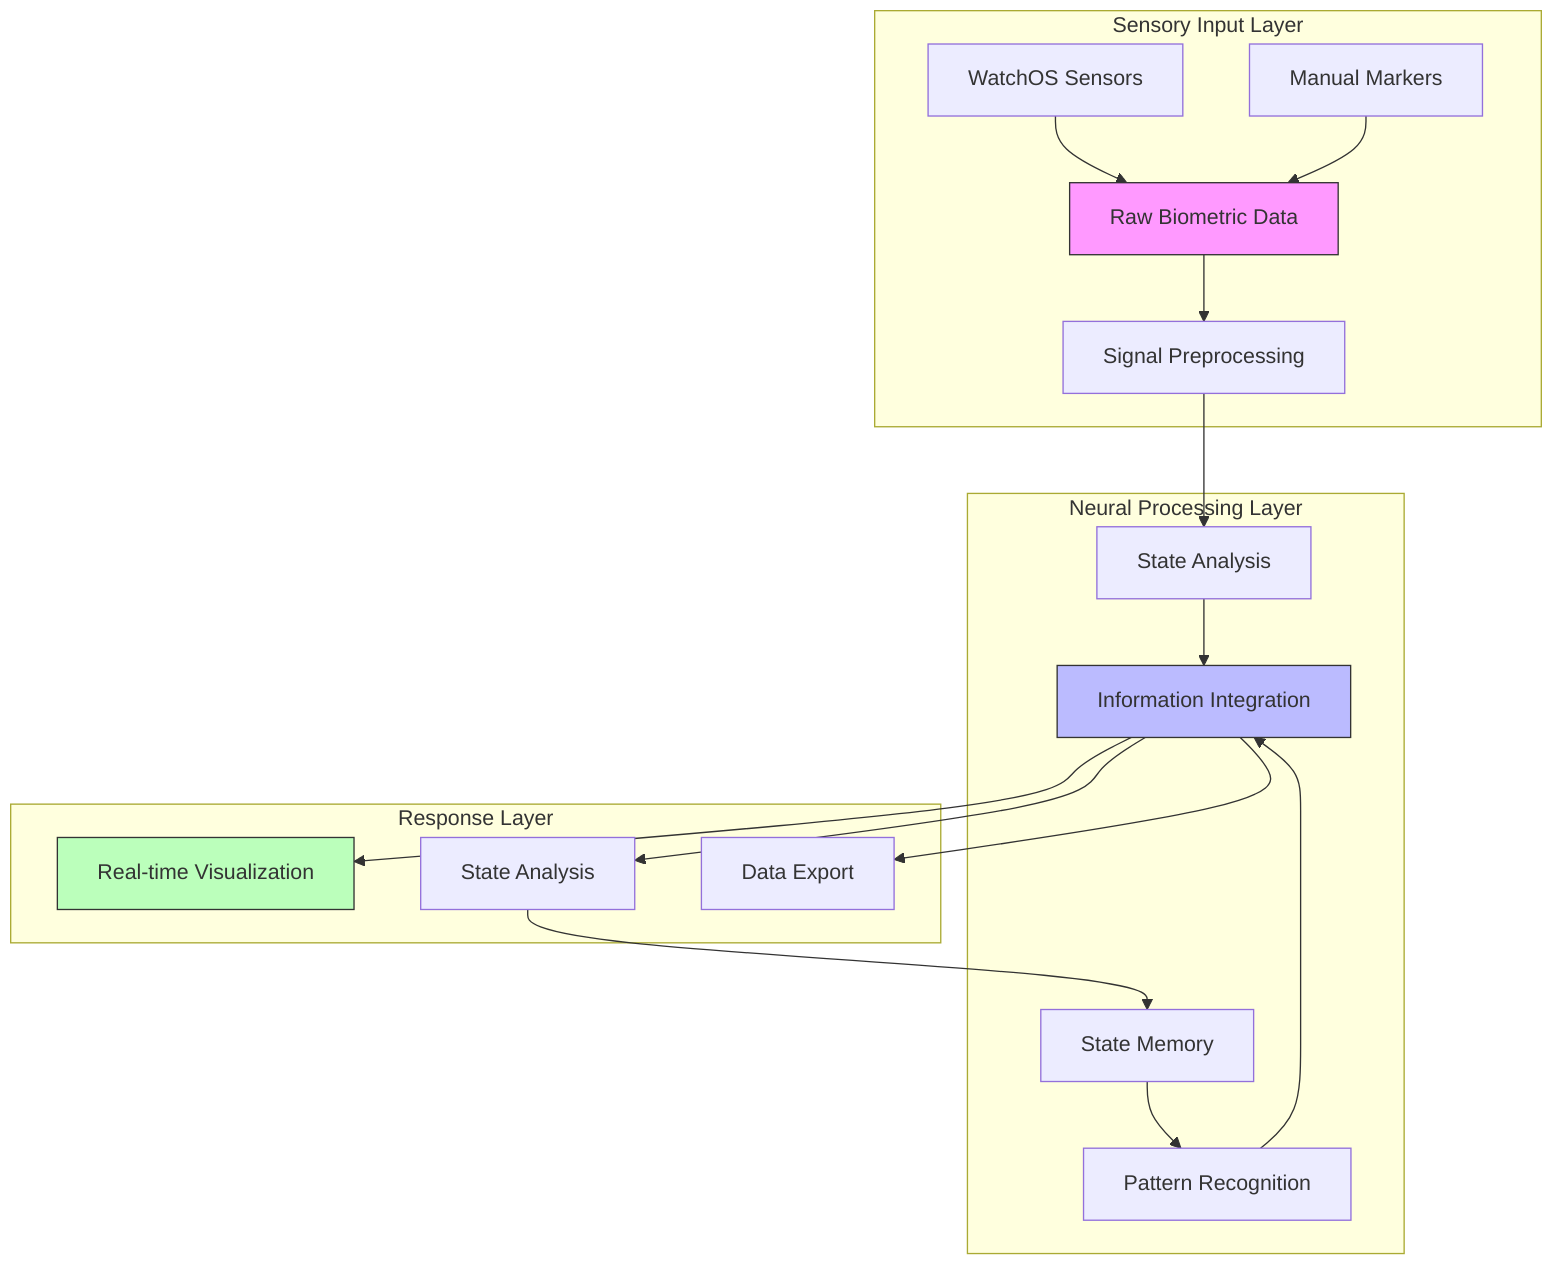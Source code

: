 flowchart TB
    subgraph Input["Sensory Input Layer"]
        Raw["Raw Biometric Data"] --> Preprocessing["Signal Preprocessing"]
        Watch["WatchOS Sensors"] --> Raw
        Manual["Manual Markers"] --> Raw
    end

    subgraph Processing["Neural Processing Layer"]
        State["State Analysis"] --> Integration["Information Integration"]
        Pattern["Pattern Recognition"] --> Integration
        Memory["State Memory"] --> Pattern
    end

    subgraph Output["Response Layer"]
        Visualization["Real-time Visualization"]
        Analysis["State Analysis"]
        Export["Data Export"]
    end

    Preprocessing --> State
    Integration --> Visualization
    Integration --> Analysis
    Analysis --> Memory
    Integration --> Export

    style Raw fill:#f9f,stroke:#333
    style Integration fill:#bbf,stroke:#333
    style Visualization fill:#bfb,stroke:#333